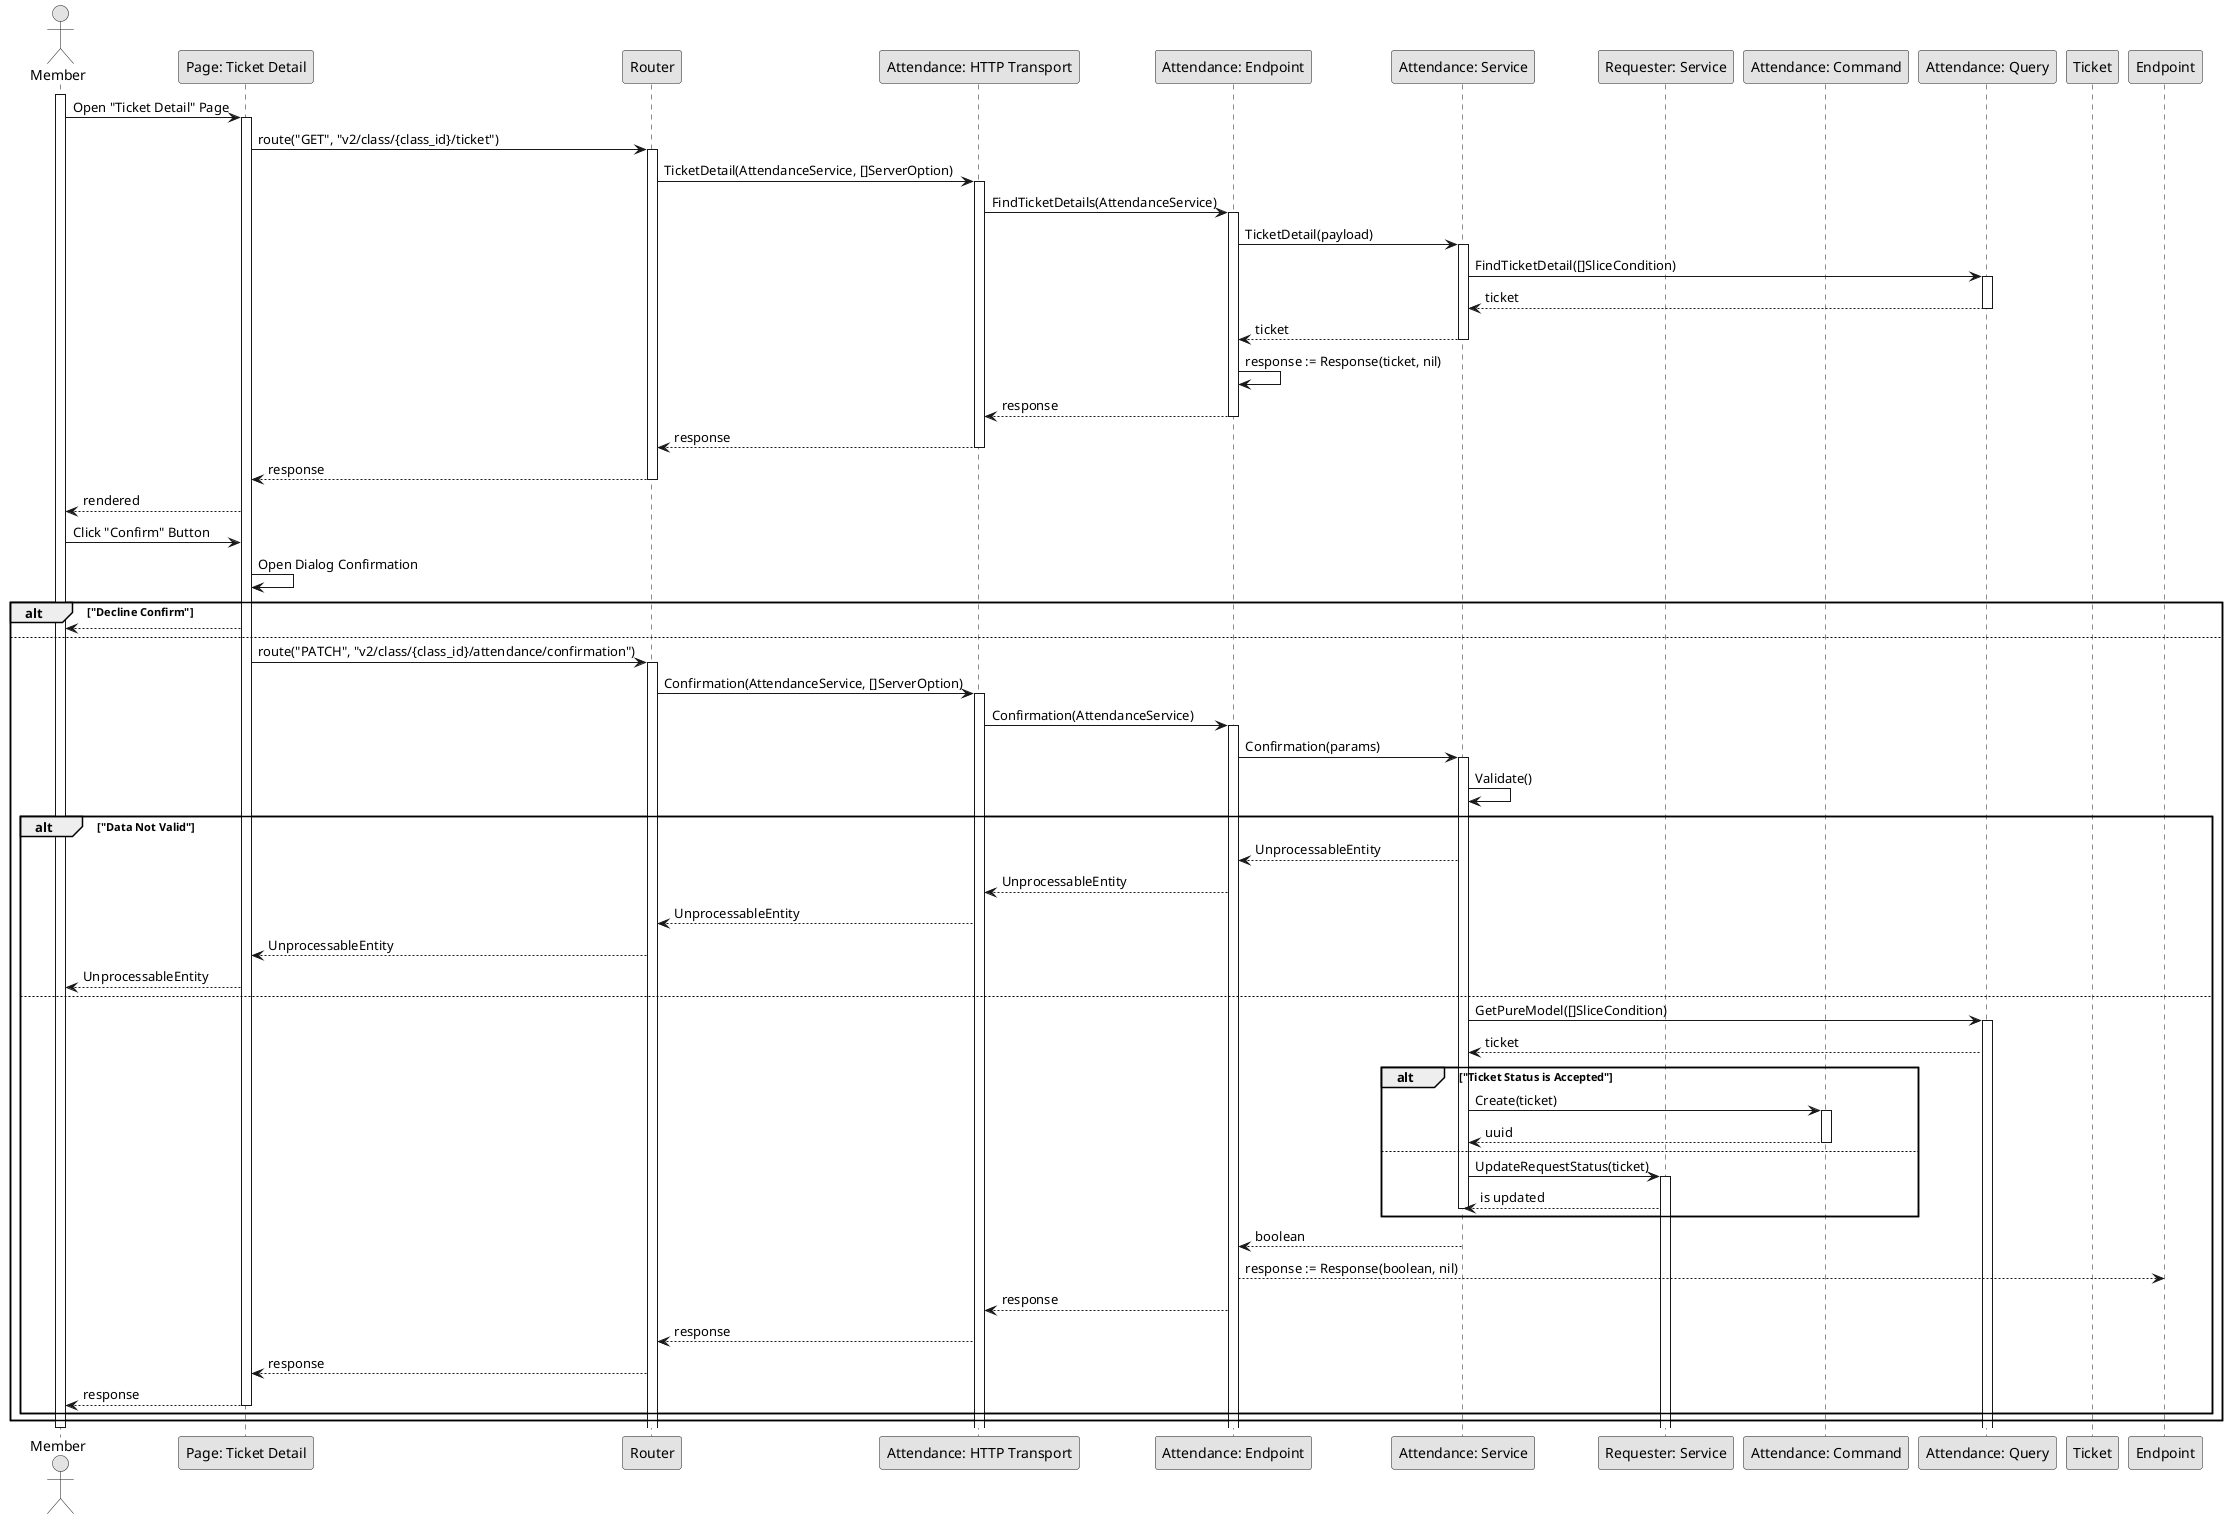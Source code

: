 @startuml ConfirmAttendance

skinparam Monochrome true
skinparam Shadowing false

actor Member
participant "Page: Ticket Detail" as TicketDetailPage
participant "Router" as Router
participant "Attendance: HTTP Transport" as AttendanceHTTPTransport
participant "Attendance: Endpoint" as AttendanceEndpoint
participant "Attendance: Service" as AttendanceService
participant "Requester: Service" as RequesterService
participant "Attendance: Command" as AttendanceCommand
participant "Attendance: Query" as AttendanceQuery

activate Member

Member->TicketDetailPage: Open "Ticket Detail" Page
activate TicketDetailPage
TicketDetailPage->Router: route("GET", "v2/class/{class_id}/ticket")
activate Router
Router->AttendanceHTTPTransport: TicketDetail(AttendanceService, []ServerOption)
activate AttendanceHTTPTransport
AttendanceHTTPTransport->AttendanceEndpoint: FindTicketDetails(AttendanceService)
activate AttendanceEndpoint
AttendanceEndpoint->AttendanceService: TicketDetail(payload)
activate AttendanceService
AttendanceService->AttendanceQuery: FindTicketDetail([]SliceCondition)
activate AttendanceQuery
AttendanceQuery-->AttendanceService: ticket
deactivate AttendanceQuery
AttendanceService-->AttendanceEndpoint: ticket
deactivate AttendanceService
AttendanceEndpoint->AttendanceEndpoint: response := Response(ticket, nil)
AttendanceEndpoint-->AttendanceHTTPTransport: response
deactivate AttendanceEndpoint
AttendanceHTTPTransport-->Router: response
deactivate AttendanceHTTPTransport
Router-->TicketDetailPage: response
deactivate Router
TicketDetailPage-->Member: rendered

Member->TicketDetailPage: Click "Confirm" Button
TicketDetailPage->TicketDetailPage: Open Dialog Confirmation
deactivate Ticket


alt "Decline Confirm"
    TicketDetailPage-->Member
else
    TicketDetailPage->Router: route("PATCH", "v2/class/{class_id}/attendance/confirmation")
    activate Router
    Router->AttendanceHTTPTransport: Confirmation(AttendanceService, []ServerOption)
    activate AttendanceHTTPTransport
    AttendanceHTTPTransport->AttendanceEndpoint: Confirmation(AttendanceService)
    activate AttendanceEndpoint
    AttendanceEndpoint->AttendanceService: Confirmation(params)
    activate AttendanceService
    AttendanceService->AttendanceService: Validate()
    
    alt "Data Not Valid"
        AttendanceService-->AttendanceEndpoint: UnprocessableEntity
        AttendanceEndpoint-->AttendanceHTTPTransport: UnprocessableEntity
        AttendanceHTTPTransport-->Router: UnprocessableEntity
        Router-->TicketDetailPage: UnprocessableEntity
        TicketDetailPage-->Member: UnprocessableEntity
    else
        AttendanceService->AttendanceQuery: GetPureModel([]SliceCondition)
        activate AttendanceQuery
        AttendanceQuery-->AttendanceService: ticket

        alt "Ticket Status is Accepted"
            AttendanceService->AttendanceCommand: Create(ticket)
            activate AttendanceCommand
            AttendanceCommand-->AttendanceService: uuid
            deactivate AttendanceCommand
        else 
            AttendanceService->RequesterService: UpdateRequestStatus(ticket)
            activate RequesterService
            RequesterService-->AttendanceService: is updated
            deactivate AttendanceService
        end 

        AttendanceService-->AttendanceEndpoint: boolean
        AttendanceEndpoint-->Endpoint: response := Response(boolean, nil)
        AttendanceEndpoint-->AttendanceHTTPTransport: response
        AttendanceHTTPTransport-->Router: response
        Router-->TicketDetailPage: response
        TicketDetailPage-->Member: response
        deactivate TicketDetailPage
    end
end
deactivate Member

@enduml